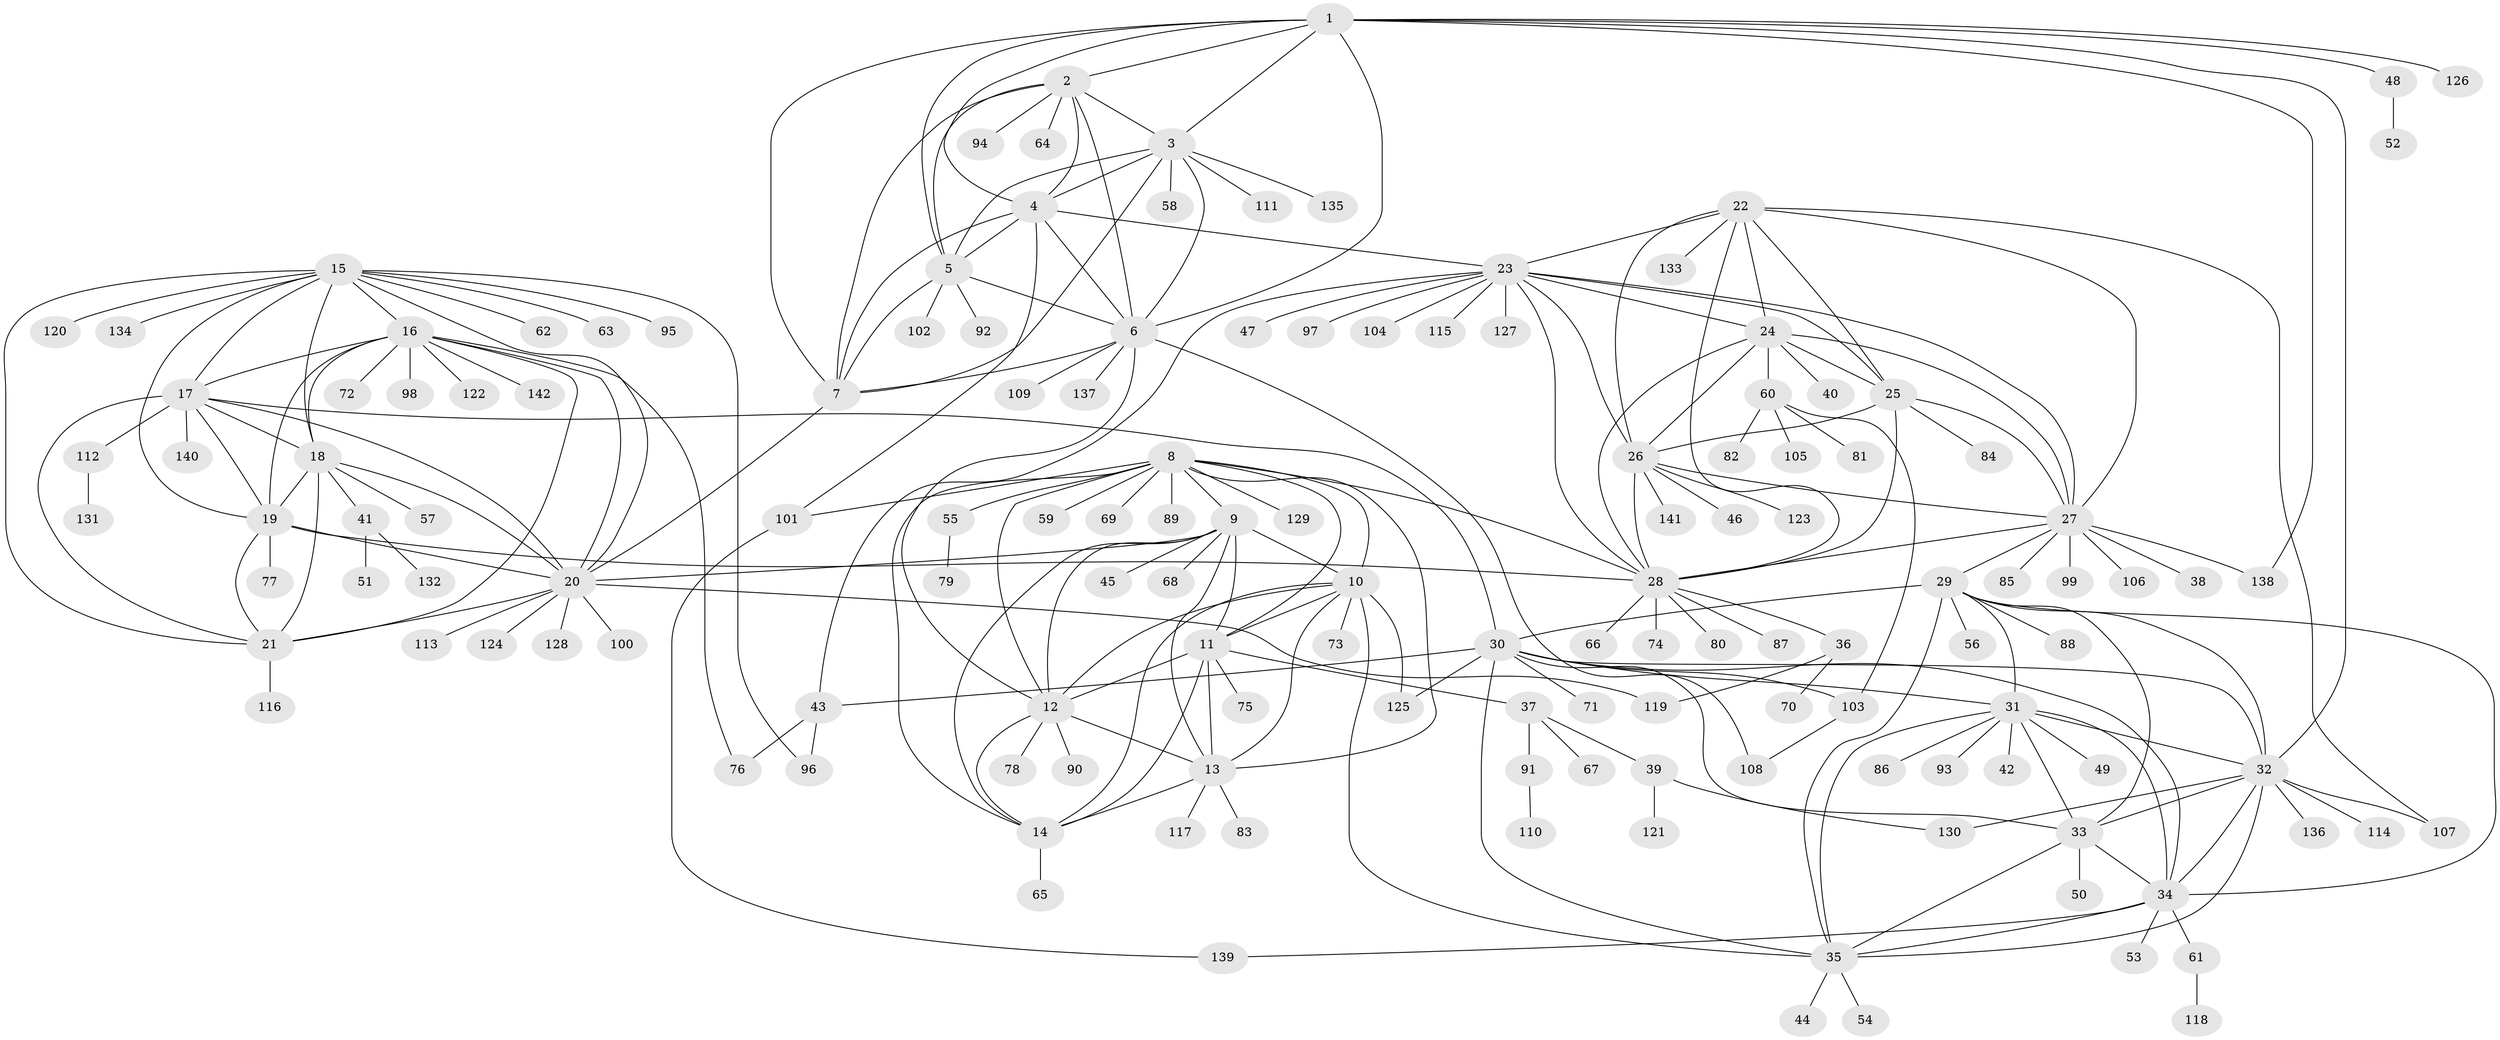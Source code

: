 // Generated by graph-tools (version 1.1) at 2025/11/02/27/25 16:11:37]
// undirected, 142 vertices, 234 edges
graph export_dot {
graph [start="1"]
  node [color=gray90,style=filled];
  1;
  2;
  3;
  4;
  5;
  6;
  7;
  8;
  9;
  10;
  11;
  12;
  13;
  14;
  15;
  16;
  17;
  18;
  19;
  20;
  21;
  22;
  23;
  24;
  25;
  26;
  27;
  28;
  29;
  30;
  31;
  32;
  33;
  34;
  35;
  36;
  37;
  38;
  39;
  40;
  41;
  42;
  43;
  44;
  45;
  46;
  47;
  48;
  49;
  50;
  51;
  52;
  53;
  54;
  55;
  56;
  57;
  58;
  59;
  60;
  61;
  62;
  63;
  64;
  65;
  66;
  67;
  68;
  69;
  70;
  71;
  72;
  73;
  74;
  75;
  76;
  77;
  78;
  79;
  80;
  81;
  82;
  83;
  84;
  85;
  86;
  87;
  88;
  89;
  90;
  91;
  92;
  93;
  94;
  95;
  96;
  97;
  98;
  99;
  100;
  101;
  102;
  103;
  104;
  105;
  106;
  107;
  108;
  109;
  110;
  111;
  112;
  113;
  114;
  115;
  116;
  117;
  118;
  119;
  120;
  121;
  122;
  123;
  124;
  125;
  126;
  127;
  128;
  129;
  130;
  131;
  132;
  133;
  134;
  135;
  136;
  137;
  138;
  139;
  140;
  141;
  142;
  1 -- 2;
  1 -- 3;
  1 -- 4;
  1 -- 5;
  1 -- 6;
  1 -- 7;
  1 -- 32;
  1 -- 48;
  1 -- 126;
  1 -- 138;
  2 -- 3;
  2 -- 4;
  2 -- 5;
  2 -- 6;
  2 -- 7;
  2 -- 64;
  2 -- 94;
  3 -- 4;
  3 -- 5;
  3 -- 6;
  3 -- 7;
  3 -- 58;
  3 -- 111;
  3 -- 135;
  4 -- 5;
  4 -- 6;
  4 -- 7;
  4 -- 23;
  4 -- 101;
  5 -- 6;
  5 -- 7;
  5 -- 92;
  5 -- 102;
  6 -- 7;
  6 -- 12;
  6 -- 108;
  6 -- 109;
  6 -- 137;
  7 -- 20;
  8 -- 9;
  8 -- 10;
  8 -- 11;
  8 -- 12;
  8 -- 13;
  8 -- 14;
  8 -- 28;
  8 -- 55;
  8 -- 59;
  8 -- 69;
  8 -- 89;
  8 -- 101;
  8 -- 129;
  9 -- 10;
  9 -- 11;
  9 -- 12;
  9 -- 13;
  9 -- 14;
  9 -- 20;
  9 -- 45;
  9 -- 68;
  10 -- 11;
  10 -- 12;
  10 -- 13;
  10 -- 14;
  10 -- 35;
  10 -- 73;
  10 -- 125;
  11 -- 12;
  11 -- 13;
  11 -- 14;
  11 -- 37;
  11 -- 75;
  12 -- 13;
  12 -- 14;
  12 -- 78;
  12 -- 90;
  13 -- 14;
  13 -- 83;
  13 -- 117;
  14 -- 65;
  15 -- 16;
  15 -- 17;
  15 -- 18;
  15 -- 19;
  15 -- 20;
  15 -- 21;
  15 -- 62;
  15 -- 63;
  15 -- 95;
  15 -- 96;
  15 -- 120;
  15 -- 134;
  16 -- 17;
  16 -- 18;
  16 -- 19;
  16 -- 20;
  16 -- 21;
  16 -- 72;
  16 -- 76;
  16 -- 98;
  16 -- 122;
  16 -- 142;
  17 -- 18;
  17 -- 19;
  17 -- 20;
  17 -- 21;
  17 -- 30;
  17 -- 112;
  17 -- 140;
  18 -- 19;
  18 -- 20;
  18 -- 21;
  18 -- 41;
  18 -- 57;
  19 -- 20;
  19 -- 21;
  19 -- 28;
  19 -- 77;
  20 -- 21;
  20 -- 100;
  20 -- 113;
  20 -- 119;
  20 -- 124;
  20 -- 128;
  21 -- 116;
  22 -- 23;
  22 -- 24;
  22 -- 25;
  22 -- 26;
  22 -- 27;
  22 -- 28;
  22 -- 107;
  22 -- 133;
  23 -- 24;
  23 -- 25;
  23 -- 26;
  23 -- 27;
  23 -- 28;
  23 -- 43;
  23 -- 47;
  23 -- 97;
  23 -- 104;
  23 -- 115;
  23 -- 127;
  24 -- 25;
  24 -- 26;
  24 -- 27;
  24 -- 28;
  24 -- 40;
  24 -- 60;
  25 -- 26;
  25 -- 27;
  25 -- 28;
  25 -- 84;
  26 -- 27;
  26 -- 28;
  26 -- 46;
  26 -- 123;
  26 -- 141;
  27 -- 28;
  27 -- 29;
  27 -- 38;
  27 -- 85;
  27 -- 99;
  27 -- 106;
  27 -- 138;
  28 -- 36;
  28 -- 66;
  28 -- 74;
  28 -- 80;
  28 -- 87;
  29 -- 30;
  29 -- 31;
  29 -- 32;
  29 -- 33;
  29 -- 34;
  29 -- 35;
  29 -- 56;
  29 -- 88;
  30 -- 31;
  30 -- 32;
  30 -- 33;
  30 -- 34;
  30 -- 35;
  30 -- 43;
  30 -- 71;
  30 -- 103;
  30 -- 125;
  31 -- 32;
  31 -- 33;
  31 -- 34;
  31 -- 35;
  31 -- 42;
  31 -- 49;
  31 -- 86;
  31 -- 93;
  32 -- 33;
  32 -- 34;
  32 -- 35;
  32 -- 107;
  32 -- 114;
  32 -- 130;
  32 -- 136;
  33 -- 34;
  33 -- 35;
  33 -- 50;
  34 -- 35;
  34 -- 53;
  34 -- 61;
  34 -- 139;
  35 -- 44;
  35 -- 54;
  36 -- 70;
  36 -- 119;
  37 -- 39;
  37 -- 67;
  37 -- 91;
  39 -- 121;
  39 -- 130;
  41 -- 51;
  41 -- 132;
  43 -- 76;
  43 -- 96;
  48 -- 52;
  55 -- 79;
  60 -- 81;
  60 -- 82;
  60 -- 103;
  60 -- 105;
  61 -- 118;
  91 -- 110;
  101 -- 139;
  103 -- 108;
  112 -- 131;
}
